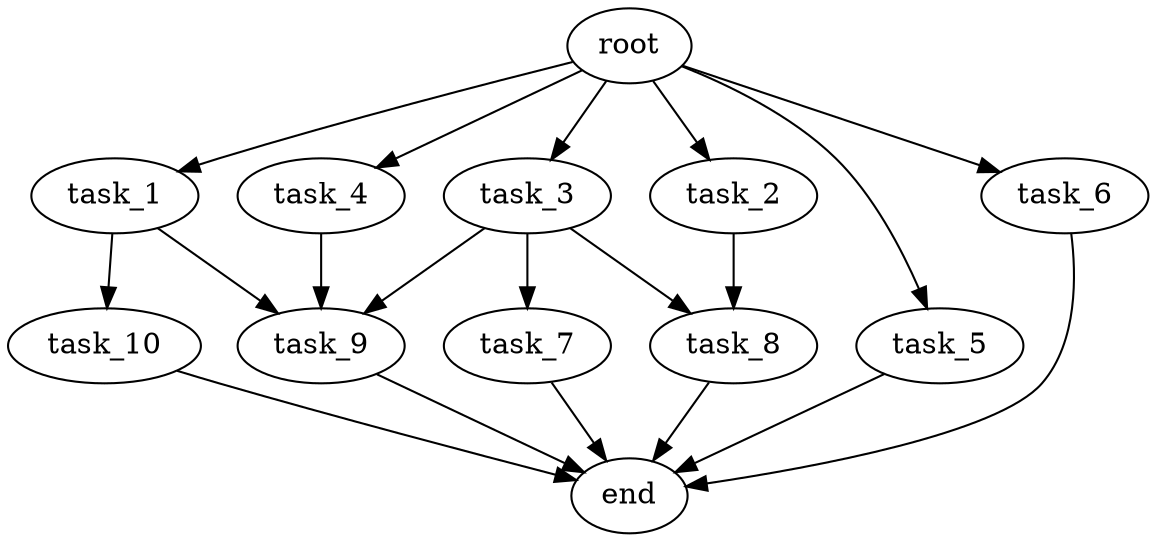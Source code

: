 digraph G {
  root [size="0.000000e+00"];
  task_1 [size="6.414896e+10"];
  task_2 [size="5.768136e+10"];
  task_3 [size="6.511649e+10"];
  task_4 [size="7.669823e+10"];
  task_5 [size="4.166451e+10"];
  task_6 [size="6.390273e+10"];
  task_7 [size="4.980883e+10"];
  task_8 [size="6.272013e+10"];
  task_9 [size="2.897427e+10"];
  task_10 [size="9.566545e+10"];
  end [size="0.000000e+00"];

  root -> task_1 [size="1.000000e-12"];
  root -> task_2 [size="1.000000e-12"];
  root -> task_3 [size="1.000000e-12"];
  root -> task_4 [size="1.000000e-12"];
  root -> task_5 [size="1.000000e-12"];
  root -> task_6 [size="1.000000e-12"];
  task_1 -> task_9 [size="9.658090e+07"];
  task_1 -> task_10 [size="9.566545e+08"];
  task_2 -> task_8 [size="3.136006e+08"];
  task_3 -> task_7 [size="4.980883e+08"];
  task_3 -> task_8 [size="3.136006e+08"];
  task_3 -> task_9 [size="9.658090e+07"];
  task_4 -> task_9 [size="9.658090e+07"];
  task_5 -> end [size="1.000000e-12"];
  task_6 -> end [size="1.000000e-12"];
  task_7 -> end [size="1.000000e-12"];
  task_8 -> end [size="1.000000e-12"];
  task_9 -> end [size="1.000000e-12"];
  task_10 -> end [size="1.000000e-12"];
}
